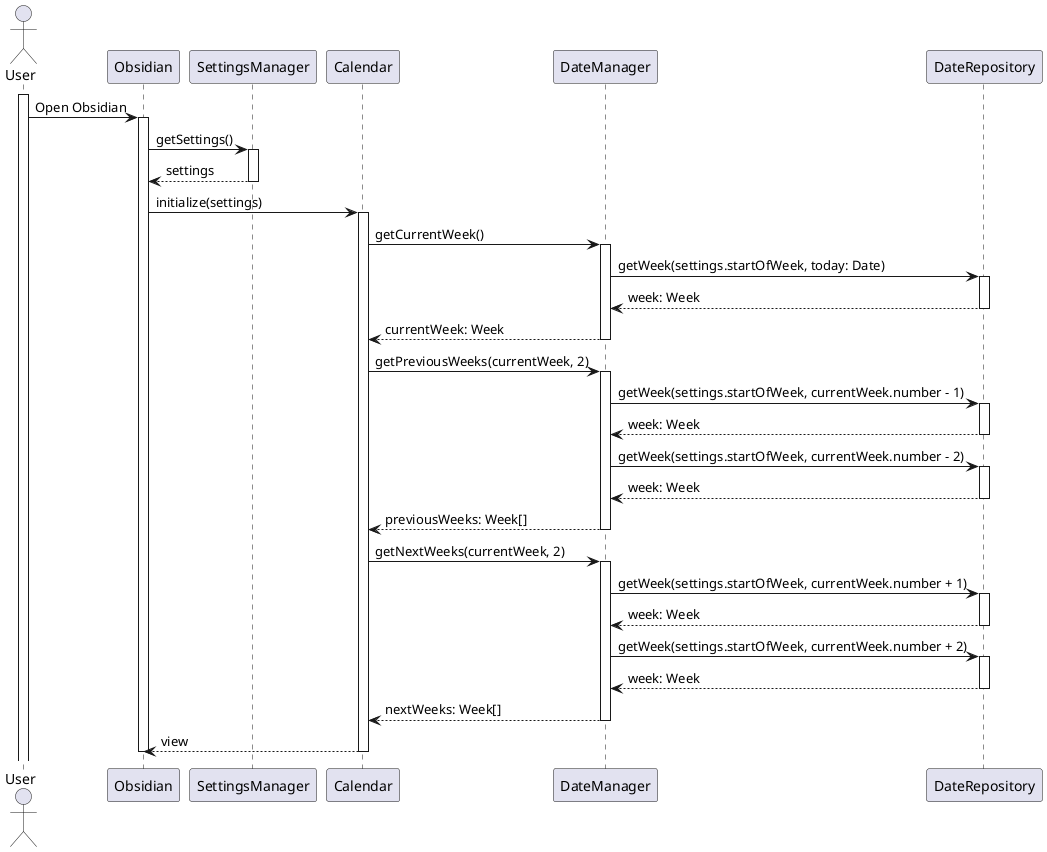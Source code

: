 @startuml
actor User

activate User
User -> Obsidian: Open Obsidian
activate Obsidian

    Obsidian -> SettingsManager: getSettings()
    activate SettingsManager
    return settings
    deactivate SettingsManager

    Obsidian -> Calendar : initialize(settings)
    activate Calendar
        Calendar -> DateManager : getCurrentWeek()
        activate DateManager
            DateManager -> DateRepository : getWeek(settings.startOfWeek, today: Date)
            activate DateRepository
            return week: Week
        return currentWeek: Week

        Calendar -> DateManager : getPreviousWeeks(currentWeek, 2)
        activate DateManager
            DateManager -> DateRepository : getWeek(settings.startOfWeek, currentWeek.number - 1)
            activate DateRepository
            return week: Week

            DateManager -> DateRepository : getWeek(settings.startOfWeek, currentWeek.number - 2)
            activate DateRepository
            return week: Week

        return previousWeeks: Week[]

        Calendar -> DateManager : getNextWeeks(currentWeek, 2)
        activate DateManager
            DateManager -> DateRepository : getWeek(settings.startOfWeek, currentWeek.number + 1)
            activate DateRepository
            return week: Week

            DateManager -> DateRepository : getWeek(settings.startOfWeek, currentWeek.number + 2)
            activate DateRepository
            return week: Week
        return nextWeeks: Week[]

    return view
deactivate Obsidian

@enduml